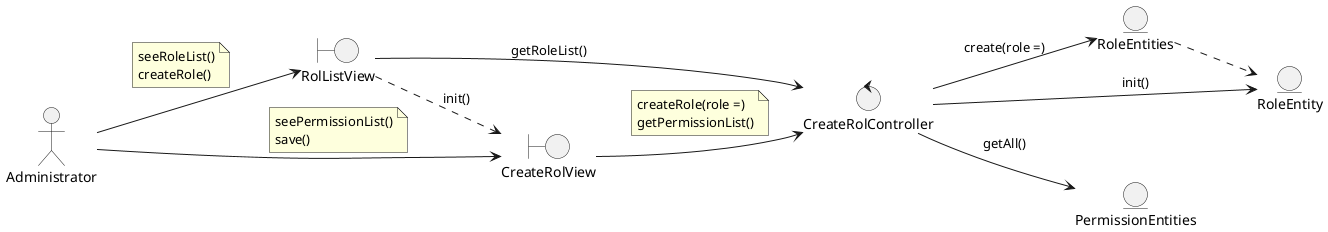 @startuml
left to right direction

actor Administrator

boundary RolListView
boundary CreateRolView

control CreateRolController

entity RoleEntities
entity RoleEntity
entity PermissionEntities

'--- Actor relations ---
Administrator --> RolListView
note on link
    seeRoleList()
    createRole()
end note
Administrator --> CreateRolView
note on link
    seePermissionList()
    save()
end note

'--- Views relations ---
RolListView ..> CreateRolView : init()
RolListView --> CreateRolController : getRoleList()
CreateRolView --> CreateRolController
note on link
    createRole(role =)
    getPermissionList()
end note

'--- Controllers relations ---
CreateRolController --> RoleEntities : create(role =)
CreateRolController --> RoleEntity : init()
CreateRolController --> PermissionEntities : getAll()

'--- Entity relations ---
RoleEntities ..> RoleEntity

@enduml